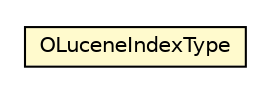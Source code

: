 #!/usr/local/bin/dot
#
# Class diagram 
# Generated by UMLGraph version R5_6-24-gf6e263 (http://www.umlgraph.org/)
#

digraph G {
	edge [fontname="Helvetica",fontsize=10,labelfontname="Helvetica",labelfontsize=10];
	node [fontname="Helvetica",fontsize=10,shape=plaintext];
	nodesep=0.25;
	ranksep=0.5;
	// com.orientechnologies.lucene.builder.OLuceneIndexType
	c4567929 [label=<<table title="com.orientechnologies.lucene.builder.OLuceneIndexType" border="0" cellborder="1" cellspacing="0" cellpadding="2" port="p" bgcolor="lemonChiffon" href="./OLuceneIndexType.html">
		<tr><td><table border="0" cellspacing="0" cellpadding="1">
<tr><td align="center" balign="center"> OLuceneIndexType </td></tr>
		</table></td></tr>
		</table>>, URL="./OLuceneIndexType.html", fontname="Helvetica", fontcolor="black", fontsize=10.0];
}

